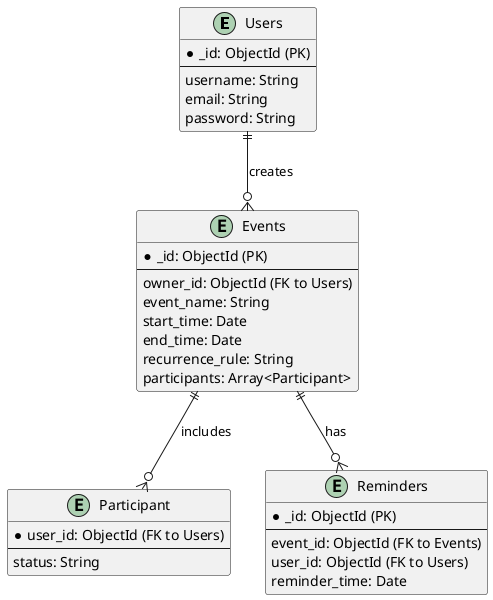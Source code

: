@startuml

entity "Users" as U {
  *_id: ObjectId (PK)
  --
  username: String
  email: String
  password: String
}

entity "Events" as E {
  *_id: ObjectId (PK)
  --
  owner_id: ObjectId (FK to Users)
  event_name: String
  start_time: Date
  end_time: Date
  recurrence_rule: String
  participants: Array<Participant>
}

entity "Participant" as P {
  *user_id: ObjectId (FK to Users)
  --
  status: String
}

entity "Reminders" as R {
  *_id: ObjectId (PK)
  --
  event_id: ObjectId (FK to Events)
  user_id: ObjectId (FK to Users)
  reminder_time: Date
}

U ||--o{ E : creates
E ||--o{ P : includes
E ||--o{ R : has

@enduml
